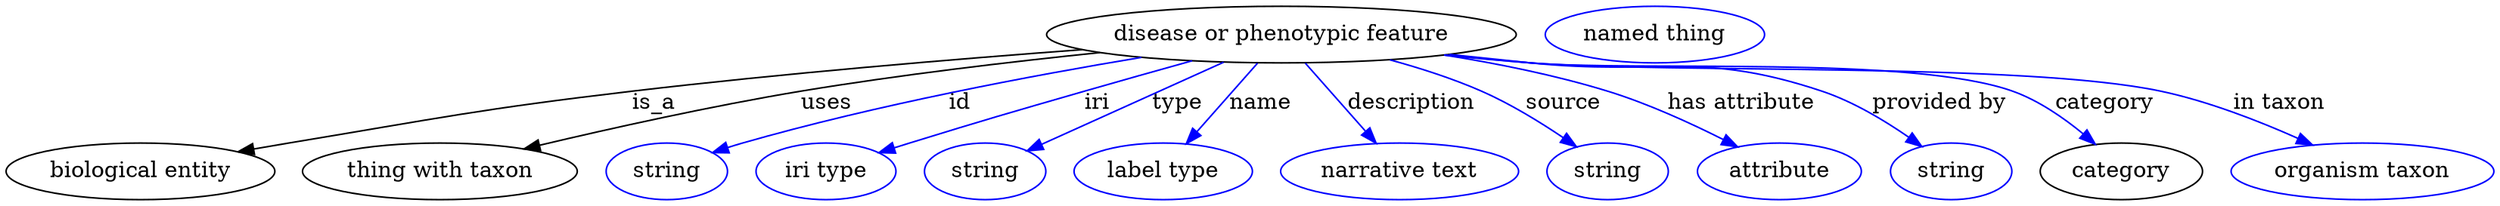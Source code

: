 digraph {
	graph [bb="0,0,1575.3,123"];
	node [label="\N"];
	"disease or phenotypic feature"	[height=0.5,
		label="disease or phenotypic feature",
		pos="808.14,105",
		width=4.1344];
	"biological entity"	[height=0.5,
		pos="85.142,18",
		width=2.3651];
	"disease or phenotypic feature" -> "biological entity"	[label=is_a,
		lp="410.14,61.5",
		pos="e,147.04,30.448 681.7,95.434 600.07,89.368 491.67,80.308 396.14,69 299.27,57.532 275.37,52.015 179.14,36 172,34.811 164.56,33.534 \
157.13,32.232"];
	"thing with taxon"	[height=0.5,
		pos="275.14,18",
		width=2.4192];
	"disease or phenotypic feature" -> "thing with taxon"	[label=uses,
		lp="519.64,61.5",
		pos="e,328.74,32.37 692.98,93.575 635.71,87.683 565.57,79.4 503.14,69 447.1,59.663 384.05,45.555 338.48,34.703"];
	id	[color=blue,
		height=0.5,
		label=string,
		pos="418.14,18",
		width=1.0652];
	"disease or phenotypic feature" -> id	[color=blue,
		label=id,
		lp="604.14,61.5",
		pos="e,447.15,29.922 719.69,90.522 650.07,78.932 550.98,60.254 466.14,36 463.04,35.113 459.85,34.133 456.65,33.106",
		style=solid];
	iri	[color=blue,
		height=0.5,
		label="iri type",
		pos="519.14,18",
		width=1.2277];
	"disease or phenotypic feature" -> iri	[color=blue,
		label=iri,
		lp="691.14,61.5",
		pos="e,552.82,29.681 751.14,88.279 729.79,82.326 705.33,75.433 683.14,69 634.12,54.785 621.93,50.997 573.14,36 569.65,34.926 566.03,33.805 \
562.4,32.674",
		style=solid];
	type	[color=blue,
		height=0.5,
		label=string,
		pos="620.14,18",
		width=1.0652];
	"disease or phenotypic feature" -> type	[color=blue,
		label=type,
		lp="742.14,61.5",
		pos="e,646.73,31.023 771.45,87.409 738.09,72.327 689.16,50.204 656.05,35.234",
		style=solid];
	name	[color=blue,
		height=0.5,
		label="label type",
		pos="733.14,18",
		width=1.5707];
	"disease or phenotypic feature" -> name	[color=blue,
		label=name,
		lp="795.14,61.5",
		pos="e,747.79,35.597 792.97,86.799 781.94,74.309 766.88,57.236 754.63,43.348",
		style=solid];
	description	[color=blue,
		height=0.5,
		label="narrative text",
		pos="883.14,18",
		width=2.0943];
	"disease or phenotypic feature" -> description	[color=blue,
		label=description,
		lp="890.64,61.5",
		pos="e,868.24,35.885 823.32,86.799 834.27,74.39 849.21,57.458 861.42,43.618",
		style=solid];
	source	[color=blue,
		height=0.5,
		label=string,
		pos="1015.1,18",
		width=1.0652];
	"disease or phenotypic feature" -> source	[color=blue,
		label=source,
		lp="987.14,61.5",
		pos="e,995.33,33.664 876.63,89.018 895.95,83.756 916.71,77.092 935.14,69 953.32,61.018 972.22,49.386 987.08,39.349",
		style=solid];
	"has attribute"	[color=blue,
		height=0.5,
		label=attribute,
		pos="1123.1,18",
		width=1.4443];
	"disease or phenotypic feature" -> "has attribute"	[color=blue,
		label="has attribute",
		lp="1099.1,61.5",
		pos="e,1096.9,33.584 911.54,92.045 945.04,86.713 982.07,79.25 1015.1,69 1040.3,61.203 1067.2,48.773 1087.8,38.257",
		style=solid];
	"provided by"	[color=blue,
		height=0.5,
		label=string,
		pos="1231.1,18",
		width=1.0652];
	"disease or phenotypic feature" -> "provided by"	[color=blue,
		label="provided by",
		lp="1223.6,61.5",
		pos="e,1212.4,34.018 914.54,92.322 931.46,90.509 948.78,88.682 965.14,87 1047.3,78.553 1071.9,95.379 1150.1,69 1169.5,62.471 1189.1,50.575 \
1204.1,40.024",
		style=solid];
	category	[height=0.5,
		pos="1339.1,18",
		width=1.4263];
	"disease or phenotypic feature" -> category	[color=blue,
		label=category,
		lp="1328.6,61.5",
		pos="e,1322.6,35.223 911.95,92.035 929.68,90.199 947.93,88.439 965.14,87 1032.8,81.344 1206.2,91.835 1270.1,69 1286.6,63.123 1302.6,52.024 \
1315,41.773",
		style=solid];
	"in taxon"	[color=blue,
		height=0.5,
		label="organism taxon",
		pos="1492.1,18",
		width=2.3109];
	"disease or phenotypic feature" -> "in taxon"	[color=blue,
		label="in taxon",
		lp="1439.1,61.5",
		pos="e,1460.4,34.763 911.09,91.918 929.09,90.073 947.65,88.34 965.14,87 1053.6,80.219 1277.3,87.393 1364.1,69 1394.2,62.628 1426.5,49.998 \
1451.1,39.026",
		style=solid];
	"named thing_category"	[color=blue,
		height=0.5,
		label="named thing",
		pos="1044.1,105",
		width=1.9318];
}
